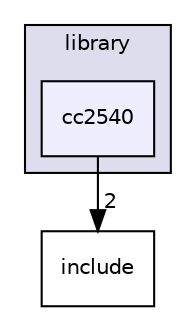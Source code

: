 digraph "C:/Work.git/ble/BLE-CC254x-1.4.0/Components/hal/target/CC2540USB/usb/library/cc2540" {
  compound=true
  node [ fontsize="10", fontname="Helvetica"];
  edge [ labelfontsize="10", labelfontname="Helvetica"];
  subgraph clusterdir_50f477d5b85c450ec46013acac01c1a1 {
    graph [ bgcolor="#ddddee", pencolor="black", label="library" fontname="Helvetica", fontsize="10", URL="dir_50f477d5b85c450ec46013acac01c1a1.html"]
  dir_9852030c43a7b9b13f01147601eec3c0 [shape=box, label="cc2540", style="filled", fillcolor="#eeeeff", pencolor="black", URL="dir_9852030c43a7b9b13f01147601eec3c0.html"];
  }
  dir_38572fbf8179f88edbe09e16e6bbd922 [shape=box label="include" URL="dir_38572fbf8179f88edbe09e16e6bbd922.html"];
  dir_9852030c43a7b9b13f01147601eec3c0->dir_38572fbf8179f88edbe09e16e6bbd922 [headlabel="2", labeldistance=1.5 headhref="dir_000029_000013.html"];
}
